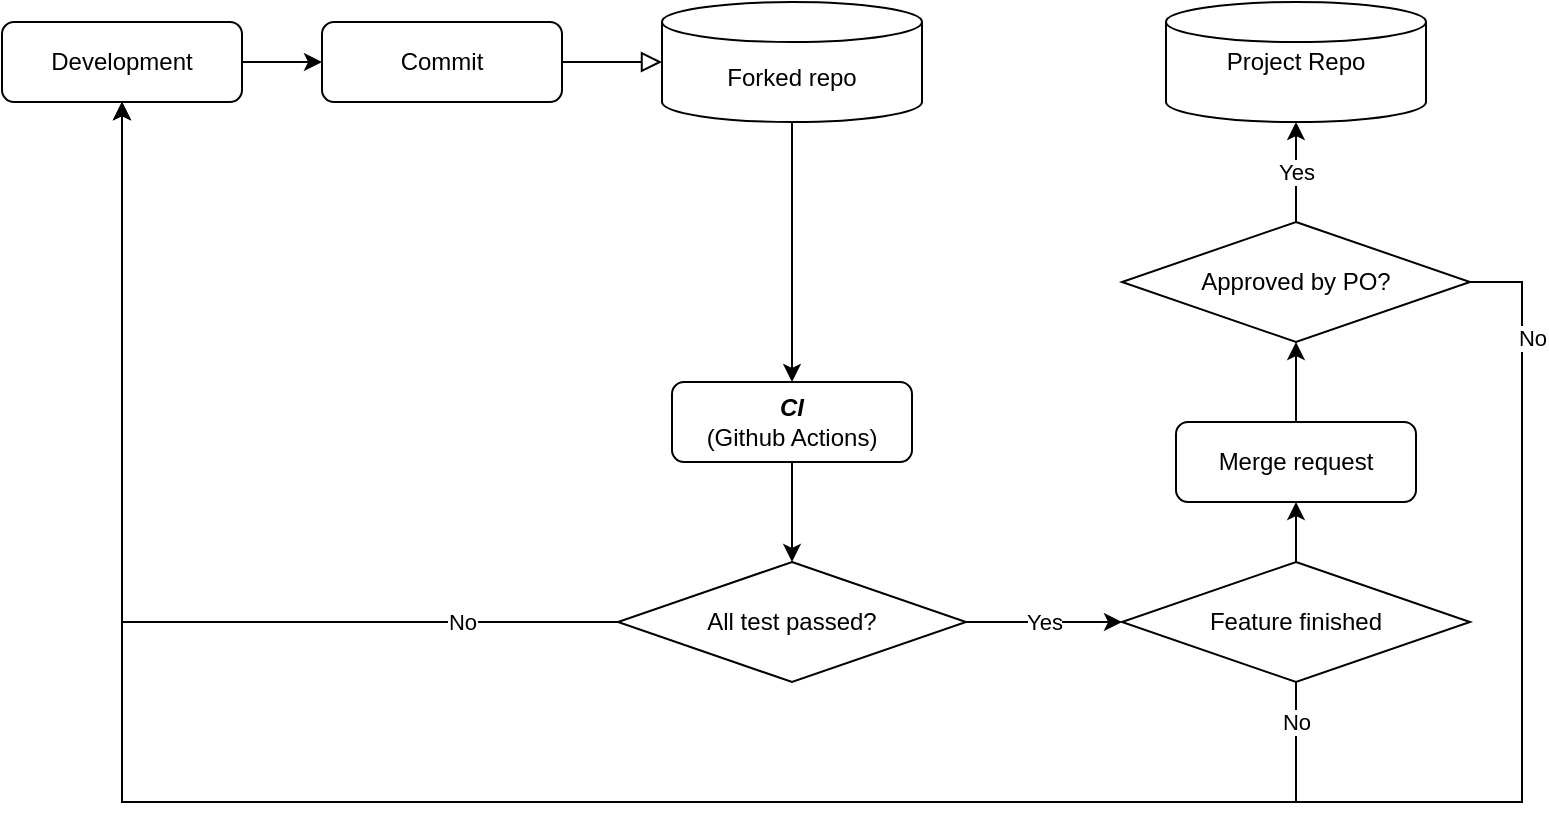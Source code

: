 <mxfile version="20.8.16" type="device"><diagram id="C5RBs43oDa-KdzZeNtuy" name="Page-1"><mxGraphModel dx="1076" dy="824" grid="1" gridSize="10" guides="1" tooltips="1" connect="1" arrows="1" fold="1" page="1" pageScale="1" pageWidth="827" pageHeight="1169" math="0" shadow="0"><root><mxCell id="WIyWlLk6GJQsqaUBKTNV-0"/><mxCell id="WIyWlLk6GJQsqaUBKTNV-1" parent="WIyWlLk6GJQsqaUBKTNV-0"/><mxCell id="WIyWlLk6GJQsqaUBKTNV-2" value="" style="rounded=0;html=1;jettySize=auto;orthogonalLoop=1;fontSize=11;endArrow=block;endFill=0;endSize=8;strokeWidth=1;shadow=0;labelBackgroundColor=none;edgeStyle=orthogonalEdgeStyle;" parent="WIyWlLk6GJQsqaUBKTNV-1" source="WIyWlLk6GJQsqaUBKTNV-3" edge="1"><mxGeometry relative="1" as="geometry"><mxPoint x="360" y="240" as="targetPoint"/></mxGeometry></mxCell><mxCell id="WIyWlLk6GJQsqaUBKTNV-3" value="Commit" style="rounded=1;whiteSpace=wrap;html=1;fontSize=12;glass=0;strokeWidth=1;shadow=0;" parent="WIyWlLk6GJQsqaUBKTNV-1" vertex="1"><mxGeometry x="190" y="220" width="120" height="40" as="geometry"/></mxCell><mxCell id="2fvNQjxhc2CZO86kncya-3" style="edgeStyle=orthogonalEdgeStyle;rounded=0;orthogonalLoop=1;jettySize=auto;html=1;" parent="WIyWlLk6GJQsqaUBKTNV-1" source="2fvNQjxhc2CZO86kncya-0" target="2fvNQjxhc2CZO86kncya-1" edge="1"><mxGeometry relative="1" as="geometry"/></mxCell><mxCell id="2fvNQjxhc2CZO86kncya-0" value="&lt;br&gt;Forked repo" style="strokeWidth=1;html=1;shape=mxgraph.flowchart.database;whiteSpace=wrap;" parent="WIyWlLk6GJQsqaUBKTNV-1" vertex="1"><mxGeometry x="360" y="210" width="130" height="60" as="geometry"/></mxCell><mxCell id="2fvNQjxhc2CZO86kncya-5" style="edgeStyle=orthogonalEdgeStyle;rounded=0;orthogonalLoop=1;jettySize=auto;html=1;" parent="WIyWlLk6GJQsqaUBKTNV-1" source="2fvNQjxhc2CZO86kncya-1" target="2fvNQjxhc2CZO86kncya-4" edge="1"><mxGeometry relative="1" as="geometry"/></mxCell><mxCell id="2fvNQjxhc2CZO86kncya-1" value="&lt;b&gt;&lt;i&gt;CI&lt;/i&gt;&lt;/b&gt;&lt;br&gt;(Github Actions)" style="rounded=1;whiteSpace=wrap;html=1;fontSize=12;glass=0;strokeWidth=1;shadow=0;" parent="WIyWlLk6GJQsqaUBKTNV-1" vertex="1"><mxGeometry x="365" y="400" width="120" height="40" as="geometry"/></mxCell><mxCell id="2fvNQjxhc2CZO86kncya-6" value="No" style="edgeStyle=orthogonalEdgeStyle;rounded=0;orthogonalLoop=1;jettySize=auto;html=1;entryX=0.5;entryY=1;entryDx=0;entryDy=0;" parent="WIyWlLk6GJQsqaUBKTNV-1" source="2fvNQjxhc2CZO86kncya-4" target="2fvNQjxhc2CZO86kncya-17" edge="1"><mxGeometry x="-0.693" relative="1" as="geometry"><mxPoint x="425" y="610" as="targetPoint"/><mxPoint as="offset"/></mxGeometry></mxCell><mxCell id="2fvNQjxhc2CZO86kncya-10" value="Yes" style="edgeStyle=orthogonalEdgeStyle;rounded=0;orthogonalLoop=1;jettySize=auto;html=1;entryX=0;entryY=0.5;entryDx=0;entryDy=0;entryPerimeter=0;" parent="WIyWlLk6GJQsqaUBKTNV-1" source="2fvNQjxhc2CZO86kncya-4" target="2fvNQjxhc2CZO86kncya-9" edge="1"><mxGeometry relative="1" as="geometry"/></mxCell><mxCell id="2fvNQjxhc2CZO86kncya-4" value="All test passed?" style="strokeWidth=1;html=1;shape=mxgraph.flowchart.decision;whiteSpace=wrap;" parent="WIyWlLk6GJQsqaUBKTNV-1" vertex="1"><mxGeometry x="338" y="490" width="174" height="60" as="geometry"/></mxCell><mxCell id="2fvNQjxhc2CZO86kncya-14" style="edgeStyle=orthogonalEdgeStyle;rounded=0;orthogonalLoop=1;jettySize=auto;html=1;entryX=0.5;entryY=1;entryDx=0;entryDy=0;entryPerimeter=0;" parent="WIyWlLk6GJQsqaUBKTNV-1" source="2fvNQjxhc2CZO86kncya-8" target="2fvNQjxhc2CZO86kncya-13" edge="1"><mxGeometry relative="1" as="geometry"/></mxCell><mxCell id="2fvNQjxhc2CZO86kncya-8" value="Merge request" style="rounded=1;whiteSpace=wrap;html=1;fontSize=12;glass=0;strokeWidth=1;shadow=0;" parent="WIyWlLk6GJQsqaUBKTNV-1" vertex="1"><mxGeometry x="617" y="420" width="120" height="40" as="geometry"/></mxCell><mxCell id="2fvNQjxhc2CZO86kncya-12" style="edgeStyle=orthogonalEdgeStyle;rounded=0;orthogonalLoop=1;jettySize=auto;html=1;entryX=0.5;entryY=1;entryDx=0;entryDy=0;" parent="WIyWlLk6GJQsqaUBKTNV-1" source="2fvNQjxhc2CZO86kncya-9" target="2fvNQjxhc2CZO86kncya-8" edge="1"><mxGeometry relative="1" as="geometry"/></mxCell><mxCell id="4ZhHjQeEB-H7LfRpMixk-0" value="No" style="edgeStyle=orthogonalEdgeStyle;rounded=0;orthogonalLoop=1;jettySize=auto;html=1;" edge="1" parent="WIyWlLk6GJQsqaUBKTNV-1" source="2fvNQjxhc2CZO86kncya-9" target="2fvNQjxhc2CZO86kncya-17"><mxGeometry x="-0.96" relative="1" as="geometry"><Array as="points"><mxPoint x="677" y="610"/><mxPoint x="90" y="610"/></Array><mxPoint as="offset"/></mxGeometry></mxCell><mxCell id="2fvNQjxhc2CZO86kncya-9" value="Feature finished" style="strokeWidth=1;html=1;shape=mxgraph.flowchart.decision;whiteSpace=wrap;" parent="WIyWlLk6GJQsqaUBKTNV-1" vertex="1"><mxGeometry x="590" y="490" width="174" height="60" as="geometry"/></mxCell><mxCell id="2fvNQjxhc2CZO86kncya-20" style="edgeStyle=orthogonalEdgeStyle;rounded=0;orthogonalLoop=1;jettySize=auto;html=1;entryX=0.5;entryY=1;entryDx=0;entryDy=0;" parent="WIyWlLk6GJQsqaUBKTNV-1" source="2fvNQjxhc2CZO86kncya-13" target="2fvNQjxhc2CZO86kncya-17" edge="1"><mxGeometry relative="1" as="geometry"><Array as="points"><mxPoint x="790" y="350"/><mxPoint x="790" y="610"/><mxPoint x="90" y="610"/></Array></mxGeometry></mxCell><mxCell id="2fvNQjxhc2CZO86kncya-21" value="No" style="edgeLabel;html=1;align=center;verticalAlign=middle;resizable=0;points=[];" parent="2fvNQjxhc2CZO86kncya-20" vertex="1" connectable="0"><mxGeometry x="-0.919" y="5" relative="1" as="geometry"><mxPoint as="offset"/></mxGeometry></mxCell><mxCell id="2fvNQjxhc2CZO86kncya-22" value="Yes" style="edgeStyle=orthogonalEdgeStyle;rounded=0;orthogonalLoop=1;jettySize=auto;html=1;entryX=0.5;entryY=1;entryDx=0;entryDy=0;entryPerimeter=0;" parent="WIyWlLk6GJQsqaUBKTNV-1" source="2fvNQjxhc2CZO86kncya-13" target="2fvNQjxhc2CZO86kncya-15" edge="1"><mxGeometry relative="1" as="geometry"/></mxCell><mxCell id="2fvNQjxhc2CZO86kncya-13" value="Approved by PO?" style="strokeWidth=1;html=1;shape=mxgraph.flowchart.decision;whiteSpace=wrap;" parent="WIyWlLk6GJQsqaUBKTNV-1" vertex="1"><mxGeometry x="590" y="320" width="174" height="60" as="geometry"/></mxCell><mxCell id="2fvNQjxhc2CZO86kncya-15" value="Project Repo" style="strokeWidth=1;html=1;shape=mxgraph.flowchart.database;whiteSpace=wrap;" parent="WIyWlLk6GJQsqaUBKTNV-1" vertex="1"><mxGeometry x="612" y="210" width="130" height="60" as="geometry"/></mxCell><mxCell id="2fvNQjxhc2CZO86kncya-19" style="edgeStyle=orthogonalEdgeStyle;rounded=0;orthogonalLoop=1;jettySize=auto;html=1;" parent="WIyWlLk6GJQsqaUBKTNV-1" source="2fvNQjxhc2CZO86kncya-17" target="WIyWlLk6GJQsqaUBKTNV-3" edge="1"><mxGeometry relative="1" as="geometry"/></mxCell><mxCell id="2fvNQjxhc2CZO86kncya-17" value="Development" style="rounded=1;whiteSpace=wrap;html=1;fontSize=12;glass=0;strokeWidth=1;shadow=0;" parent="WIyWlLk6GJQsqaUBKTNV-1" vertex="1"><mxGeometry x="30" y="220" width="120" height="40" as="geometry"/></mxCell></root></mxGraphModel></diagram></mxfile>